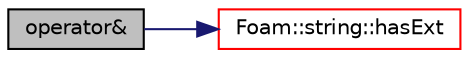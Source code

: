 digraph "operator&amp;"
{
  bgcolor="transparent";
  edge [fontname="Helvetica",fontsize="10",labelfontname="Helvetica",labelfontsize="10"];
  node [fontname="Helvetica",fontsize="10",shape=record];
  rankdir="LR";
  Node1 [label="operator&",height=0.2,width=0.4,color="black", fillcolor="grey75", style="filled" fontcolor="black"];
  Node1 -> Node2 [color="midnightblue",fontsize="10",style="solid",fontname="Helvetica"];
  Node2 [label="Foam::string::hasExt",height=0.2,width=0.4,color="red",URL="$classFoam_1_1string.html#a1c9a9f05542699c043630af5f406e91d",tooltip="Return true if it has an extension or simply ends with a &#39;.&#39;. "];
}
